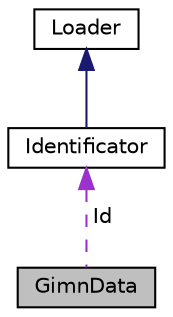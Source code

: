 digraph "GimnData"
{
 // LATEX_PDF_SIZE
  edge [fontname="Helvetica",fontsize="10",labelfontname="Helvetica",labelfontsize="10"];
  node [fontname="Helvetica",fontsize="10",shape=record];
  Node1 [label="GimnData",height=0.2,width=0.4,color="black", fillcolor="grey75", style="filled", fontcolor="black",tooltip=" "];
  Node2 -> Node1 [dir="back",color="darkorchid3",fontsize="10",style="dashed",label=" Id" ,fontname="Helvetica"];
  Node2 [label="Identificator",height=0.2,width=0.4,color="black", fillcolor="white", style="filled",URL="$classIdentificator.html",tooltip="Esta classe irá gerar o carregador para o identificador do sistema. O identificador irá fornecer aos ..."];
  Node3 -> Node2 [dir="back",color="midnightblue",fontsize="10",style="solid",fontname="Helvetica"];
  Node3 [label="Loader",height=0.2,width=0.4,color="black", fillcolor="white", style="filled",URL="$classLoader.html",tooltip="Loader será a classe base para ler os arquivos de configuração do projeto Uma vez que varios dos proc..."];
}
